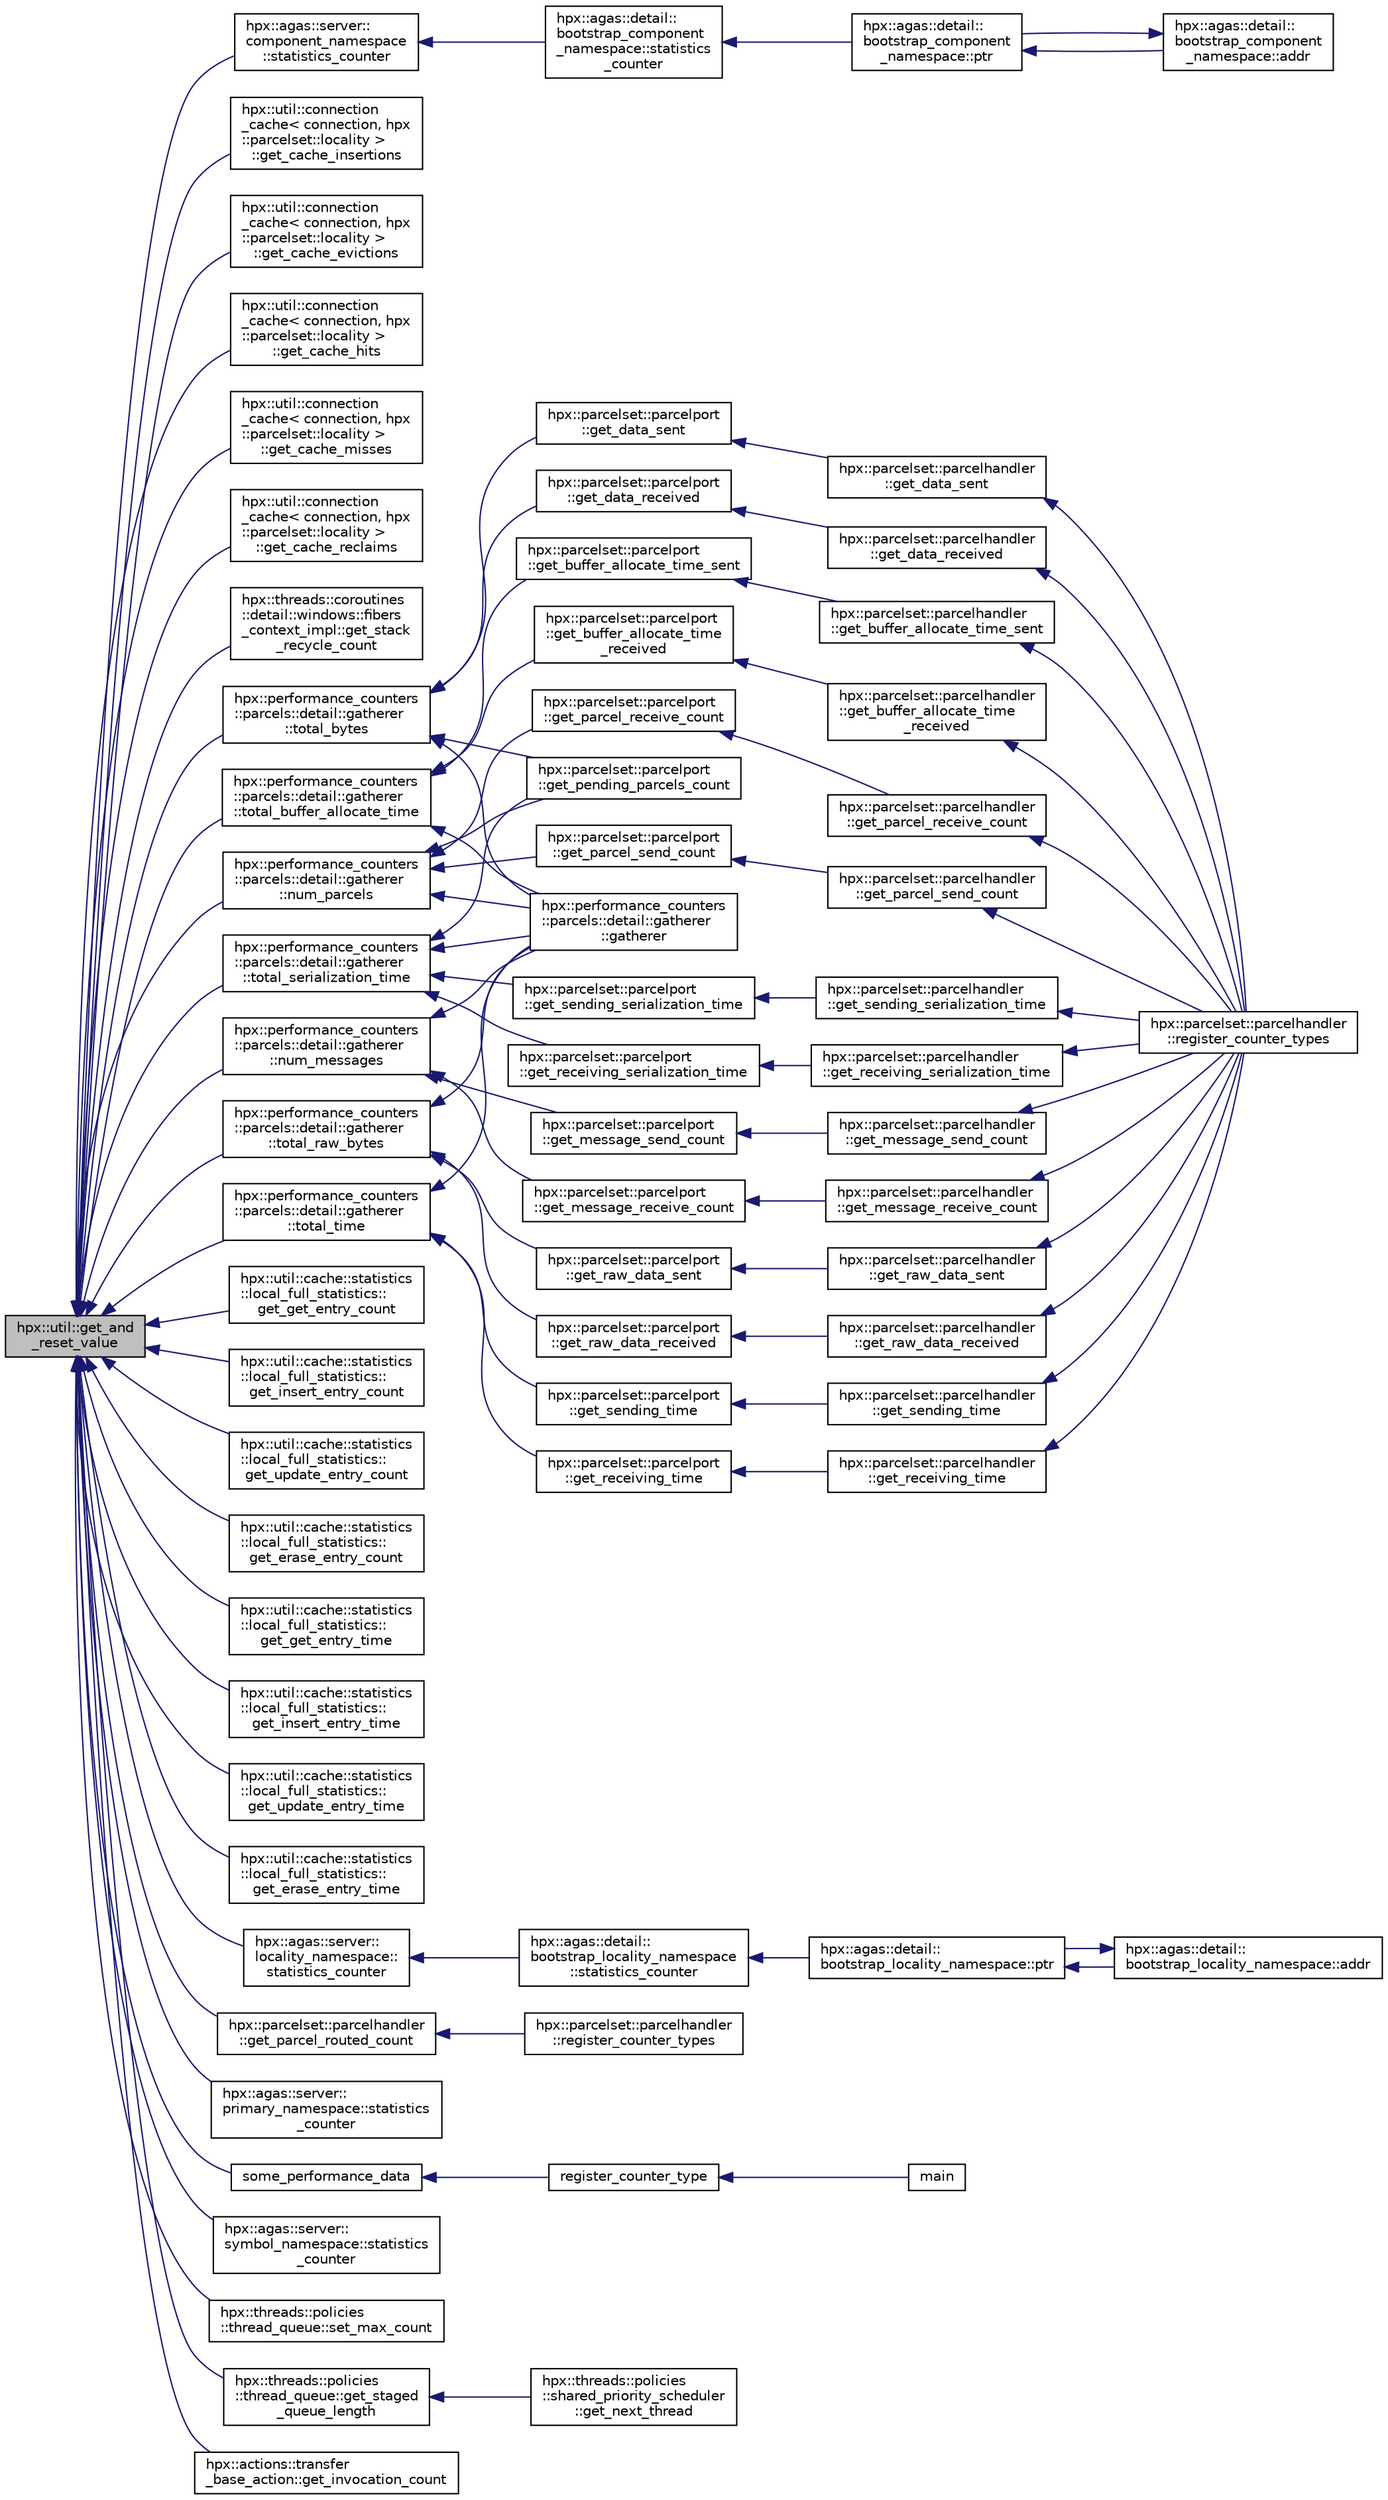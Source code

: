 digraph "hpx::util::get_and_reset_value"
{
  edge [fontname="Helvetica",fontsize="10",labelfontname="Helvetica",labelfontsize="10"];
  node [fontname="Helvetica",fontsize="10",shape=record];
  rankdir="LR";
  Node4758 [label="hpx::util::get_and\l_reset_value",height=0.2,width=0.4,color="black", fillcolor="grey75", style="filled", fontcolor="black"];
  Node4758 -> Node4759 [dir="back",color="midnightblue",fontsize="10",style="solid",fontname="Helvetica"];
  Node4759 [label="hpx::agas::server::\lcomponent_namespace\l::statistics_counter",height=0.2,width=0.4,color="black", fillcolor="white", style="filled",URL="$d4/dc8/structhpx_1_1agas_1_1server_1_1component__namespace.html#a660e8a8739d3aa152a0d672baa2e72ed"];
  Node4759 -> Node4760 [dir="back",color="midnightblue",fontsize="10",style="solid",fontname="Helvetica"];
  Node4760 [label="hpx::agas::detail::\lbootstrap_component\l_namespace::statistics\l_counter",height=0.2,width=0.4,color="black", fillcolor="white", style="filled",URL="$d4/db7/structhpx_1_1agas_1_1detail_1_1bootstrap__component__namespace.html#a19dcf39913c6a2a82154e6e4a90353b0"];
  Node4760 -> Node4761 [dir="back",color="midnightblue",fontsize="10",style="solid",fontname="Helvetica"];
  Node4761 [label="hpx::agas::detail::\lbootstrap_component\l_namespace::ptr",height=0.2,width=0.4,color="black", fillcolor="white", style="filled",URL="$d4/db7/structhpx_1_1agas_1_1detail_1_1bootstrap__component__namespace.html#a2ddc1b51e40d6b5c32f7eeba52a7527d"];
  Node4761 -> Node4762 [dir="back",color="midnightblue",fontsize="10",style="solid",fontname="Helvetica"];
  Node4762 [label="hpx::agas::detail::\lbootstrap_component\l_namespace::addr",height=0.2,width=0.4,color="black", fillcolor="white", style="filled",URL="$d4/db7/structhpx_1_1agas_1_1detail_1_1bootstrap__component__namespace.html#a4947343cef580d3a72f9fcb6803a54b1"];
  Node4762 -> Node4761 [dir="back",color="midnightblue",fontsize="10",style="solid",fontname="Helvetica"];
  Node4758 -> Node4763 [dir="back",color="midnightblue",fontsize="10",style="solid",fontname="Helvetica"];
  Node4763 [label="hpx::util::connection\l_cache\< connection, hpx\l::parcelset::locality \>\l::get_cache_insertions",height=0.2,width=0.4,color="black", fillcolor="white", style="filled",URL="$d8/d5f/classhpx_1_1util_1_1connection__cache.html#a28ff7fe9b4a31bcaa387c6bbbded668a"];
  Node4758 -> Node4764 [dir="back",color="midnightblue",fontsize="10",style="solid",fontname="Helvetica"];
  Node4764 [label="hpx::util::connection\l_cache\< connection, hpx\l::parcelset::locality \>\l::get_cache_evictions",height=0.2,width=0.4,color="black", fillcolor="white", style="filled",URL="$d8/d5f/classhpx_1_1util_1_1connection__cache.html#a3cf0ee23427e27e8dfec4a4d26bb1cd1"];
  Node4758 -> Node4765 [dir="back",color="midnightblue",fontsize="10",style="solid",fontname="Helvetica"];
  Node4765 [label="hpx::util::connection\l_cache\< connection, hpx\l::parcelset::locality \>\l::get_cache_hits",height=0.2,width=0.4,color="black", fillcolor="white", style="filled",URL="$d8/d5f/classhpx_1_1util_1_1connection__cache.html#a085d25a94e239276abcec9bf49ee8933"];
  Node4758 -> Node4766 [dir="back",color="midnightblue",fontsize="10",style="solid",fontname="Helvetica"];
  Node4766 [label="hpx::util::connection\l_cache\< connection, hpx\l::parcelset::locality \>\l::get_cache_misses",height=0.2,width=0.4,color="black", fillcolor="white", style="filled",URL="$d8/d5f/classhpx_1_1util_1_1connection__cache.html#a90072435acef331df542c20490f88627"];
  Node4758 -> Node4767 [dir="back",color="midnightblue",fontsize="10",style="solid",fontname="Helvetica"];
  Node4767 [label="hpx::util::connection\l_cache\< connection, hpx\l::parcelset::locality \>\l::get_cache_reclaims",height=0.2,width=0.4,color="black", fillcolor="white", style="filled",URL="$d8/d5f/classhpx_1_1util_1_1connection__cache.html#aae93e18211362873fec6d1fe029cf2f5"];
  Node4758 -> Node4768 [dir="back",color="midnightblue",fontsize="10",style="solid",fontname="Helvetica"];
  Node4768 [label="hpx::threads::coroutines\l::detail::windows::fibers\l_context_impl::get_stack\l_recycle_count",height=0.2,width=0.4,color="black", fillcolor="white", style="filled",URL="$da/d2a/classhpx_1_1threads_1_1coroutines_1_1detail_1_1windows_1_1fibers__context__impl.html#ae9ecccd889c2b3800111895ebb00dc0d"];
  Node4758 -> Node4769 [dir="back",color="midnightblue",fontsize="10",style="solid",fontname="Helvetica"];
  Node4769 [label="hpx::performance_counters\l::parcels::detail::gatherer\l::num_parcels",height=0.2,width=0.4,color="black", fillcolor="white", style="filled",URL="$de/db4/classhpx_1_1performance__counters_1_1parcels_1_1detail_1_1gatherer.html#a4c87847adad1250f005a2bdc3501afec"];
  Node4769 -> Node4770 [dir="back",color="midnightblue",fontsize="10",style="solid",fontname="Helvetica"];
  Node4770 [label="hpx::performance_counters\l::parcels::detail::gatherer\l::gatherer",height=0.2,width=0.4,color="black", fillcolor="white", style="filled",URL="$de/db4/classhpx_1_1performance__counters_1_1parcels_1_1detail_1_1gatherer.html#aa523fba63e4f5caa01ee2626cf7c2c5b"];
  Node4769 -> Node4771 [dir="back",color="midnightblue",fontsize="10",style="solid",fontname="Helvetica"];
  Node4771 [label="hpx::parcelset::parcelport\l::get_parcel_send_count",height=0.2,width=0.4,color="black", fillcolor="white", style="filled",URL="$d9/d67/classhpx_1_1parcelset_1_1parcelport.html#aa8b95898d91e8d90c258c1714a26ec3a",tooltip="Performance counter data. "];
  Node4771 -> Node4772 [dir="back",color="midnightblue",fontsize="10",style="solid",fontname="Helvetica"];
  Node4772 [label="hpx::parcelset::parcelhandler\l::get_parcel_send_count",height=0.2,width=0.4,color="black", fillcolor="white", style="filled",URL="$d4/d2f/classhpx_1_1parcelset_1_1parcelhandler.html#a0c6f44051a1d2222a96554e6c9146f9c"];
  Node4772 -> Node4773 [dir="back",color="midnightblue",fontsize="10",style="solid",fontname="Helvetica"];
  Node4773 [label="hpx::parcelset::parcelhandler\l::register_counter_types",height=0.2,width=0.4,color="black", fillcolor="white", style="filled",URL="$d4/d2f/classhpx_1_1parcelset_1_1parcelhandler.html#ab9fc195c028e030164d446ca6cc08da2"];
  Node4769 -> Node4774 [dir="back",color="midnightblue",fontsize="10",style="solid",fontname="Helvetica"];
  Node4774 [label="hpx::parcelset::parcelport\l::get_parcel_receive_count",height=0.2,width=0.4,color="black", fillcolor="white", style="filled",URL="$d9/d67/classhpx_1_1parcelset_1_1parcelport.html#ae000dfb0f2ce957e7fa057b94c1de7b9",tooltip="number of parcels received "];
  Node4774 -> Node4775 [dir="back",color="midnightblue",fontsize="10",style="solid",fontname="Helvetica"];
  Node4775 [label="hpx::parcelset::parcelhandler\l::get_parcel_receive_count",height=0.2,width=0.4,color="black", fillcolor="white", style="filled",URL="$d4/d2f/classhpx_1_1parcelset_1_1parcelhandler.html#afc5a78a5ee14c93a40249b6e63109972"];
  Node4775 -> Node4773 [dir="back",color="midnightblue",fontsize="10",style="solid",fontname="Helvetica"];
  Node4769 -> Node4776 [dir="back",color="midnightblue",fontsize="10",style="solid",fontname="Helvetica"];
  Node4776 [label="hpx::parcelset::parcelport\l::get_pending_parcels_count",height=0.2,width=0.4,color="black", fillcolor="white", style="filled",URL="$d9/d67/classhpx_1_1parcelset_1_1parcelport.html#a1a4cb7293429f7d05bfab4baf5efae0a"];
  Node4758 -> Node4777 [dir="back",color="midnightblue",fontsize="10",style="solid",fontname="Helvetica"];
  Node4777 [label="hpx::performance_counters\l::parcels::detail::gatherer\l::num_messages",height=0.2,width=0.4,color="black", fillcolor="white", style="filled",URL="$de/db4/classhpx_1_1performance__counters_1_1parcels_1_1detail_1_1gatherer.html#a0e1ea4e201b4fc3e1f1dad05d502b2d6"];
  Node4777 -> Node4770 [dir="back",color="midnightblue",fontsize="10",style="solid",fontname="Helvetica"];
  Node4777 -> Node4778 [dir="back",color="midnightblue",fontsize="10",style="solid",fontname="Helvetica"];
  Node4778 [label="hpx::parcelset::parcelport\l::get_message_send_count",height=0.2,width=0.4,color="black", fillcolor="white", style="filled",URL="$d9/d67/classhpx_1_1parcelset_1_1parcelport.html#a7912be5704603945354f4ca175729186",tooltip="number of messages sent "];
  Node4778 -> Node4779 [dir="back",color="midnightblue",fontsize="10",style="solid",fontname="Helvetica"];
  Node4779 [label="hpx::parcelset::parcelhandler\l::get_message_send_count",height=0.2,width=0.4,color="black", fillcolor="white", style="filled",URL="$d4/d2f/classhpx_1_1parcelset_1_1parcelhandler.html#ad542f910ae1ca695c937253173612f23"];
  Node4779 -> Node4773 [dir="back",color="midnightblue",fontsize="10",style="solid",fontname="Helvetica"];
  Node4777 -> Node4780 [dir="back",color="midnightblue",fontsize="10",style="solid",fontname="Helvetica"];
  Node4780 [label="hpx::parcelset::parcelport\l::get_message_receive_count",height=0.2,width=0.4,color="black", fillcolor="white", style="filled",URL="$d9/d67/classhpx_1_1parcelset_1_1parcelport.html#a07274b555dd2a6a456dde1835e14ab72",tooltip="number of messages received "];
  Node4780 -> Node4781 [dir="back",color="midnightblue",fontsize="10",style="solid",fontname="Helvetica"];
  Node4781 [label="hpx::parcelset::parcelhandler\l::get_message_receive_count",height=0.2,width=0.4,color="black", fillcolor="white", style="filled",URL="$d4/d2f/classhpx_1_1parcelset_1_1parcelhandler.html#a484165a9d07291c3a4dda4d16ac694d0"];
  Node4781 -> Node4773 [dir="back",color="midnightblue",fontsize="10",style="solid",fontname="Helvetica"];
  Node4758 -> Node4782 [dir="back",color="midnightblue",fontsize="10",style="solid",fontname="Helvetica"];
  Node4782 [label="hpx::performance_counters\l::parcels::detail::gatherer\l::total_time",height=0.2,width=0.4,color="black", fillcolor="white", style="filled",URL="$de/db4/classhpx_1_1performance__counters_1_1parcels_1_1detail_1_1gatherer.html#a24f21a823eb41330dfbe959ca454a232"];
  Node4782 -> Node4770 [dir="back",color="midnightblue",fontsize="10",style="solid",fontname="Helvetica"];
  Node4782 -> Node4783 [dir="back",color="midnightblue",fontsize="10",style="solid",fontname="Helvetica"];
  Node4783 [label="hpx::parcelset::parcelport\l::get_sending_time",height=0.2,width=0.4,color="black", fillcolor="white", style="filled",URL="$d9/d67/classhpx_1_1parcelset_1_1parcelport.html#aa5e5a0caf2142603b40f4216edadf3cf"];
  Node4783 -> Node4784 [dir="back",color="midnightblue",fontsize="10",style="solid",fontname="Helvetica"];
  Node4784 [label="hpx::parcelset::parcelhandler\l::get_sending_time",height=0.2,width=0.4,color="black", fillcolor="white", style="filled",URL="$d4/d2f/classhpx_1_1parcelset_1_1parcelhandler.html#ac8853164c64d1c42995e706e5f246fe5"];
  Node4784 -> Node4773 [dir="back",color="midnightblue",fontsize="10",style="solid",fontname="Helvetica"];
  Node4782 -> Node4785 [dir="back",color="midnightblue",fontsize="10",style="solid",fontname="Helvetica"];
  Node4785 [label="hpx::parcelset::parcelport\l::get_receiving_time",height=0.2,width=0.4,color="black", fillcolor="white", style="filled",URL="$d9/d67/classhpx_1_1parcelset_1_1parcelport.html#a72e4ee52f50f461c89a57718b9547959"];
  Node4785 -> Node4786 [dir="back",color="midnightblue",fontsize="10",style="solid",fontname="Helvetica"];
  Node4786 [label="hpx::parcelset::parcelhandler\l::get_receiving_time",height=0.2,width=0.4,color="black", fillcolor="white", style="filled",URL="$d4/d2f/classhpx_1_1parcelset_1_1parcelhandler.html#ae3dd6156e79bac6460db9d9222b473a1"];
  Node4786 -> Node4773 [dir="back",color="midnightblue",fontsize="10",style="solid",fontname="Helvetica"];
  Node4758 -> Node4787 [dir="back",color="midnightblue",fontsize="10",style="solid",fontname="Helvetica"];
  Node4787 [label="hpx::performance_counters\l::parcels::detail::gatherer\l::total_serialization_time",height=0.2,width=0.4,color="black", fillcolor="white", style="filled",URL="$de/db4/classhpx_1_1performance__counters_1_1parcels_1_1detail_1_1gatherer.html#a078d7edb24419b21da3af542d992f149"];
  Node4787 -> Node4770 [dir="back",color="midnightblue",fontsize="10",style="solid",fontname="Helvetica"];
  Node4787 -> Node4788 [dir="back",color="midnightblue",fontsize="10",style="solid",fontname="Helvetica"];
  Node4788 [label="hpx::parcelset::parcelport\l::get_sending_serialization_time",height=0.2,width=0.4,color="black", fillcolor="white", style="filled",URL="$d9/d67/classhpx_1_1parcelset_1_1parcelport.html#a80b5d84fab5683232e53b1ced313a301"];
  Node4788 -> Node4789 [dir="back",color="midnightblue",fontsize="10",style="solid",fontname="Helvetica"];
  Node4789 [label="hpx::parcelset::parcelhandler\l::get_sending_serialization_time",height=0.2,width=0.4,color="black", fillcolor="white", style="filled",URL="$d4/d2f/classhpx_1_1parcelset_1_1parcelhandler.html#aff4604990807558e82b5660c1b6ae325"];
  Node4789 -> Node4773 [dir="back",color="midnightblue",fontsize="10",style="solid",fontname="Helvetica"];
  Node4787 -> Node4790 [dir="back",color="midnightblue",fontsize="10",style="solid",fontname="Helvetica"];
  Node4790 [label="hpx::parcelset::parcelport\l::get_receiving_serialization_time",height=0.2,width=0.4,color="black", fillcolor="white", style="filled",URL="$d9/d67/classhpx_1_1parcelset_1_1parcelport.html#afa36aafdb80a9c82be6c243e05abcd51"];
  Node4790 -> Node4791 [dir="back",color="midnightblue",fontsize="10",style="solid",fontname="Helvetica"];
  Node4791 [label="hpx::parcelset::parcelhandler\l::get_receiving_serialization_time",height=0.2,width=0.4,color="black", fillcolor="white", style="filled",URL="$d4/d2f/classhpx_1_1parcelset_1_1parcelhandler.html#a642a93a7f8e30778b0235f94969603db"];
  Node4791 -> Node4773 [dir="back",color="midnightblue",fontsize="10",style="solid",fontname="Helvetica"];
  Node4787 -> Node4776 [dir="back",color="midnightblue",fontsize="10",style="solid",fontname="Helvetica"];
  Node4758 -> Node4792 [dir="back",color="midnightblue",fontsize="10",style="solid",fontname="Helvetica"];
  Node4792 [label="hpx::performance_counters\l::parcels::detail::gatherer\l::total_bytes",height=0.2,width=0.4,color="black", fillcolor="white", style="filled",URL="$de/db4/classhpx_1_1performance__counters_1_1parcels_1_1detail_1_1gatherer.html#a6bb22b6521d0e35225c18a4812b7755b"];
  Node4792 -> Node4770 [dir="back",color="midnightblue",fontsize="10",style="solid",fontname="Helvetica"];
  Node4792 -> Node4793 [dir="back",color="midnightblue",fontsize="10",style="solid",fontname="Helvetica"];
  Node4793 [label="hpx::parcelset::parcelport\l::get_data_sent",height=0.2,width=0.4,color="black", fillcolor="white", style="filled",URL="$d9/d67/classhpx_1_1parcelset_1_1parcelport.html#a3a2cce26ec377e3871eed74b2c33dac2",tooltip="total data sent (bytes) "];
  Node4793 -> Node4794 [dir="back",color="midnightblue",fontsize="10",style="solid",fontname="Helvetica"];
  Node4794 [label="hpx::parcelset::parcelhandler\l::get_data_sent",height=0.2,width=0.4,color="black", fillcolor="white", style="filled",URL="$d4/d2f/classhpx_1_1parcelset_1_1parcelhandler.html#a7967f59f2aa72e16a524c9a0e6b2eb41"];
  Node4794 -> Node4773 [dir="back",color="midnightblue",fontsize="10",style="solid",fontname="Helvetica"];
  Node4792 -> Node4795 [dir="back",color="midnightblue",fontsize="10",style="solid",fontname="Helvetica"];
  Node4795 [label="hpx::parcelset::parcelport\l::get_data_received",height=0.2,width=0.4,color="black", fillcolor="white", style="filled",URL="$d9/d67/classhpx_1_1parcelset_1_1parcelport.html#af5d8c524002d0a8053d0ebdd03ab4346",tooltip="total data received (bytes) "];
  Node4795 -> Node4796 [dir="back",color="midnightblue",fontsize="10",style="solid",fontname="Helvetica"];
  Node4796 [label="hpx::parcelset::parcelhandler\l::get_data_received",height=0.2,width=0.4,color="black", fillcolor="white", style="filled",URL="$d4/d2f/classhpx_1_1parcelset_1_1parcelhandler.html#a289e21f129ecb08ea194a8a933b53351"];
  Node4796 -> Node4773 [dir="back",color="midnightblue",fontsize="10",style="solid",fontname="Helvetica"];
  Node4792 -> Node4776 [dir="back",color="midnightblue",fontsize="10",style="solid",fontname="Helvetica"];
  Node4758 -> Node4797 [dir="back",color="midnightblue",fontsize="10",style="solid",fontname="Helvetica"];
  Node4797 [label="hpx::performance_counters\l::parcels::detail::gatherer\l::total_raw_bytes",height=0.2,width=0.4,color="black", fillcolor="white", style="filled",URL="$de/db4/classhpx_1_1performance__counters_1_1parcels_1_1detail_1_1gatherer.html#a8f6504868f346d194d429a2632fa564a"];
  Node4797 -> Node4770 [dir="back",color="midnightblue",fontsize="10",style="solid",fontname="Helvetica"];
  Node4797 -> Node4798 [dir="back",color="midnightblue",fontsize="10",style="solid",fontname="Helvetica"];
  Node4798 [label="hpx::parcelset::parcelport\l::get_raw_data_sent",height=0.2,width=0.4,color="black", fillcolor="white", style="filled",URL="$d9/d67/classhpx_1_1parcelset_1_1parcelport.html#ae41a587df094144639bb6eae1c8521fd",tooltip="total data (uncompressed) sent (bytes) "];
  Node4798 -> Node4799 [dir="back",color="midnightblue",fontsize="10",style="solid",fontname="Helvetica"];
  Node4799 [label="hpx::parcelset::parcelhandler\l::get_raw_data_sent",height=0.2,width=0.4,color="black", fillcolor="white", style="filled",URL="$d4/d2f/classhpx_1_1parcelset_1_1parcelhandler.html#aefb3189062dc95b4fb325c5633ce28b7"];
  Node4799 -> Node4773 [dir="back",color="midnightblue",fontsize="10",style="solid",fontname="Helvetica"];
  Node4797 -> Node4800 [dir="back",color="midnightblue",fontsize="10",style="solid",fontname="Helvetica"];
  Node4800 [label="hpx::parcelset::parcelport\l::get_raw_data_received",height=0.2,width=0.4,color="black", fillcolor="white", style="filled",URL="$d9/d67/classhpx_1_1parcelset_1_1parcelport.html#a6ba1a1ec52d45bd46278622dac9c0369",tooltip="total data (uncompressed) received (bytes) "];
  Node4800 -> Node4801 [dir="back",color="midnightblue",fontsize="10",style="solid",fontname="Helvetica"];
  Node4801 [label="hpx::parcelset::parcelhandler\l::get_raw_data_received",height=0.2,width=0.4,color="black", fillcolor="white", style="filled",URL="$d4/d2f/classhpx_1_1parcelset_1_1parcelhandler.html#a17750981ebd3b1ca384710d7a353c56d"];
  Node4801 -> Node4773 [dir="back",color="midnightblue",fontsize="10",style="solid",fontname="Helvetica"];
  Node4758 -> Node4802 [dir="back",color="midnightblue",fontsize="10",style="solid",fontname="Helvetica"];
  Node4802 [label="hpx::performance_counters\l::parcels::detail::gatherer\l::total_buffer_allocate_time",height=0.2,width=0.4,color="black", fillcolor="white", style="filled",URL="$de/db4/classhpx_1_1performance__counters_1_1parcels_1_1detail_1_1gatherer.html#a3989d764f386a3a18031021afb41684e"];
  Node4802 -> Node4770 [dir="back",color="midnightblue",fontsize="10",style="solid",fontname="Helvetica"];
  Node4802 -> Node4803 [dir="back",color="midnightblue",fontsize="10",style="solid",fontname="Helvetica"];
  Node4803 [label="hpx::parcelset::parcelport\l::get_buffer_allocate_time_sent",height=0.2,width=0.4,color="black", fillcolor="white", style="filled",URL="$d9/d67/classhpx_1_1parcelset_1_1parcelport.html#af717ab93a1753f44854cb84a4c5cdd56"];
  Node4803 -> Node4804 [dir="back",color="midnightblue",fontsize="10",style="solid",fontname="Helvetica"];
  Node4804 [label="hpx::parcelset::parcelhandler\l::get_buffer_allocate_time_sent",height=0.2,width=0.4,color="black", fillcolor="white", style="filled",URL="$d4/d2f/classhpx_1_1parcelset_1_1parcelhandler.html#abb7db0ab1583eab3b7a3cfabf1d638af"];
  Node4804 -> Node4773 [dir="back",color="midnightblue",fontsize="10",style="solid",fontname="Helvetica"];
  Node4802 -> Node4805 [dir="back",color="midnightblue",fontsize="10",style="solid",fontname="Helvetica"];
  Node4805 [label="hpx::parcelset::parcelport\l::get_buffer_allocate_time\l_received",height=0.2,width=0.4,color="black", fillcolor="white", style="filled",URL="$d9/d67/classhpx_1_1parcelset_1_1parcelport.html#aefe6f2def7b41259338dcc6fdc0a712b"];
  Node4805 -> Node4806 [dir="back",color="midnightblue",fontsize="10",style="solid",fontname="Helvetica"];
  Node4806 [label="hpx::parcelset::parcelhandler\l::get_buffer_allocate_time\l_received",height=0.2,width=0.4,color="black", fillcolor="white", style="filled",URL="$d4/d2f/classhpx_1_1parcelset_1_1parcelhandler.html#a9dc2c670ee58e1c146cac950a7d7809b"];
  Node4806 -> Node4773 [dir="back",color="midnightblue",fontsize="10",style="solid",fontname="Helvetica"];
  Node4758 -> Node4807 [dir="back",color="midnightblue",fontsize="10",style="solid",fontname="Helvetica"];
  Node4807 [label="hpx::util::cache::statistics\l::local_full_statistics::\lget_get_entry_count",height=0.2,width=0.4,color="black", fillcolor="white", style="filled",URL="$d5/d54/classhpx_1_1util_1_1cache_1_1statistics_1_1local__full__statistics.html#a85164edcb42a2375921c23edf21dcb09"];
  Node4758 -> Node4808 [dir="back",color="midnightblue",fontsize="10",style="solid",fontname="Helvetica"];
  Node4808 [label="hpx::util::cache::statistics\l::local_full_statistics::\lget_insert_entry_count",height=0.2,width=0.4,color="black", fillcolor="white", style="filled",URL="$d5/d54/classhpx_1_1util_1_1cache_1_1statistics_1_1local__full__statistics.html#acab1d2fc8eee552326dafdea068dafe6"];
  Node4758 -> Node4809 [dir="back",color="midnightblue",fontsize="10",style="solid",fontname="Helvetica"];
  Node4809 [label="hpx::util::cache::statistics\l::local_full_statistics::\lget_update_entry_count",height=0.2,width=0.4,color="black", fillcolor="white", style="filled",URL="$d5/d54/classhpx_1_1util_1_1cache_1_1statistics_1_1local__full__statistics.html#ac1b43dadd806deeb1e0dbd87e96c3d98"];
  Node4758 -> Node4810 [dir="back",color="midnightblue",fontsize="10",style="solid",fontname="Helvetica"];
  Node4810 [label="hpx::util::cache::statistics\l::local_full_statistics::\lget_erase_entry_count",height=0.2,width=0.4,color="black", fillcolor="white", style="filled",URL="$d5/d54/classhpx_1_1util_1_1cache_1_1statistics_1_1local__full__statistics.html#aab61223a69fb82ef25d4cc0facf2f6a0"];
  Node4758 -> Node4811 [dir="back",color="midnightblue",fontsize="10",style="solid",fontname="Helvetica"];
  Node4811 [label="hpx::util::cache::statistics\l::local_full_statistics::\lget_get_entry_time",height=0.2,width=0.4,color="black", fillcolor="white", style="filled",URL="$d5/d54/classhpx_1_1util_1_1cache_1_1statistics_1_1local__full__statistics.html#a8b4623be94598991c0e20dceaecb86d7"];
  Node4758 -> Node4812 [dir="back",color="midnightblue",fontsize="10",style="solid",fontname="Helvetica"];
  Node4812 [label="hpx::util::cache::statistics\l::local_full_statistics::\lget_insert_entry_time",height=0.2,width=0.4,color="black", fillcolor="white", style="filled",URL="$d5/d54/classhpx_1_1util_1_1cache_1_1statistics_1_1local__full__statistics.html#acd8b8786b7ab5cbe0b5316cb2dcbd48a"];
  Node4758 -> Node4813 [dir="back",color="midnightblue",fontsize="10",style="solid",fontname="Helvetica"];
  Node4813 [label="hpx::util::cache::statistics\l::local_full_statistics::\lget_update_entry_time",height=0.2,width=0.4,color="black", fillcolor="white", style="filled",URL="$d5/d54/classhpx_1_1util_1_1cache_1_1statistics_1_1local__full__statistics.html#aba1a5cd0f4ed92d19f571d3cf176ea1d"];
  Node4758 -> Node4814 [dir="back",color="midnightblue",fontsize="10",style="solid",fontname="Helvetica"];
  Node4814 [label="hpx::util::cache::statistics\l::local_full_statistics::\lget_erase_entry_time",height=0.2,width=0.4,color="black", fillcolor="white", style="filled",URL="$d5/d54/classhpx_1_1util_1_1cache_1_1statistics_1_1local__full__statistics.html#a391cf847cd8fd1efe6f5a97ac6ffea8a"];
  Node4758 -> Node4815 [dir="back",color="midnightblue",fontsize="10",style="solid",fontname="Helvetica"];
  Node4815 [label="hpx::agas::server::\llocality_namespace::\lstatistics_counter",height=0.2,width=0.4,color="black", fillcolor="white", style="filled",URL="$dc/d72/structhpx_1_1agas_1_1server_1_1locality__namespace.html#a299010dd081cfdde926993251cf9b43b"];
  Node4815 -> Node4816 [dir="back",color="midnightblue",fontsize="10",style="solid",fontname="Helvetica"];
  Node4816 [label="hpx::agas::detail::\lbootstrap_locality_namespace\l::statistics_counter",height=0.2,width=0.4,color="black", fillcolor="white", style="filled",URL="$d2/d28/structhpx_1_1agas_1_1detail_1_1bootstrap__locality__namespace.html#a5c04d227f01c680a4f69a69c78265255"];
  Node4816 -> Node4817 [dir="back",color="midnightblue",fontsize="10",style="solid",fontname="Helvetica"];
  Node4817 [label="hpx::agas::detail::\lbootstrap_locality_namespace::ptr",height=0.2,width=0.4,color="black", fillcolor="white", style="filled",URL="$d2/d28/structhpx_1_1agas_1_1detail_1_1bootstrap__locality__namespace.html#a5d4dcef228d9a8e6040f2e404546a7b8"];
  Node4817 -> Node4818 [dir="back",color="midnightblue",fontsize="10",style="solid",fontname="Helvetica"];
  Node4818 [label="hpx::agas::detail::\lbootstrap_locality_namespace::addr",height=0.2,width=0.4,color="black", fillcolor="white", style="filled",URL="$d2/d28/structhpx_1_1agas_1_1detail_1_1bootstrap__locality__namespace.html#a6a5b1a39f25283d49aae9a42b5c4388a"];
  Node4818 -> Node4817 [dir="back",color="midnightblue",fontsize="10",style="solid",fontname="Helvetica"];
  Node4758 -> Node4819 [dir="back",color="midnightblue",fontsize="10",style="solid",fontname="Helvetica"];
  Node4819 [label="hpx::parcelset::parcelhandler\l::get_parcel_routed_count",height=0.2,width=0.4,color="black", fillcolor="white", style="filled",URL="$d4/d2f/classhpx_1_1parcelset_1_1parcelhandler.html#ae0035fda2ee588280437fe266062743e"];
  Node4819 -> Node4820 [dir="back",color="midnightblue",fontsize="10",style="solid",fontname="Helvetica"];
  Node4820 [label="hpx::parcelset::parcelhandler\l::register_counter_types",height=0.2,width=0.4,color="black", fillcolor="white", style="filled",URL="$d4/d2f/classhpx_1_1parcelset_1_1parcelhandler.html#a7ef1d5a78176f8b14e39447e95ca073e"];
  Node4758 -> Node4821 [dir="back",color="midnightblue",fontsize="10",style="solid",fontname="Helvetica"];
  Node4821 [label="hpx::agas::server::\lprimary_namespace::statistics\l_counter",height=0.2,width=0.4,color="black", fillcolor="white", style="filled",URL="$d7/d3a/structhpx_1_1agas_1_1server_1_1primary__namespace.html#ab41d6470261261332a00398bd7ccd0a5"];
  Node4758 -> Node4822 [dir="back",color="midnightblue",fontsize="10",style="solid",fontname="Helvetica"];
  Node4822 [label="some_performance_data",height=0.2,width=0.4,color="black", fillcolor="white", style="filled",URL="$d4/d4e/simplest__performance__counter_8cpp.html#a4868166b84edf7adcd61560867ae58f1"];
  Node4822 -> Node4823 [dir="back",color="midnightblue",fontsize="10",style="solid",fontname="Helvetica"];
  Node4823 [label="register_counter_type",height=0.2,width=0.4,color="black", fillcolor="white", style="filled",URL="$d4/d4e/simplest__performance__counter_8cpp.html#ad81b4611eaba94f61a57d32ab0b489eb"];
  Node4823 -> Node4824 [dir="back",color="midnightblue",fontsize="10",style="solid",fontname="Helvetica"];
  Node4824 [label="main",height=0.2,width=0.4,color="black", fillcolor="white", style="filled",URL="$d4/d4e/simplest__performance__counter_8cpp.html#a0ddf1224851353fc92bfbff6f499fa97"];
  Node4758 -> Node4825 [dir="back",color="midnightblue",fontsize="10",style="solid",fontname="Helvetica"];
  Node4825 [label="hpx::agas::server::\lsymbol_namespace::statistics\l_counter",height=0.2,width=0.4,color="black", fillcolor="white", style="filled",URL="$dc/da6/structhpx_1_1agas_1_1server_1_1symbol__namespace.html#a9f9f4dcc96cc62ca19394d4fdd9470ca"];
  Node4758 -> Node4826 [dir="back",color="midnightblue",fontsize="10",style="solid",fontname="Helvetica"];
  Node4826 [label="hpx::threads::policies\l::thread_queue::set_max_count",height=0.2,width=0.4,color="black", fillcolor="white", style="filled",URL="$d0/d44/classhpx_1_1threads_1_1policies_1_1thread__queue.html#a85f4211049439ac059887ae33864aaa8"];
  Node4758 -> Node4827 [dir="back",color="midnightblue",fontsize="10",style="solid",fontname="Helvetica"];
  Node4827 [label="hpx::threads::policies\l::thread_queue::get_staged\l_queue_length",height=0.2,width=0.4,color="black", fillcolor="white", style="filled",URL="$d0/d44/classhpx_1_1threads_1_1policies_1_1thread__queue.html#ae2eafe152f05b62632bcd5c3cbfe9d1c"];
  Node4827 -> Node4828 [dir="back",color="midnightblue",fontsize="10",style="solid",fontname="Helvetica"];
  Node4828 [label="hpx::threads::policies\l::shared_priority_scheduler\l::get_next_thread",height=0.2,width=0.4,color="black", fillcolor="white", style="filled",URL="$d8/d52/classhpx_1_1threads_1_1policies_1_1shared__priority__scheduler.html#a309284fa93f9949de2e70cf80fb3bd8e",tooltip="Return the next thread to be executed, return false if none available. "];
  Node4758 -> Node4829 [dir="back",color="midnightblue",fontsize="10",style="solid",fontname="Helvetica"];
  Node4829 [label="hpx::actions::transfer\l_base_action::get_invocation_count",height=0.2,width=0.4,color="black", fillcolor="white", style="filled",URL="$d1/d63/structhpx_1_1actions_1_1transfer__base__action.html#a67af8f1de0d3d361b2f0d315cd08b88c",tooltip="Extract the current invocation count for this action. "];
}
